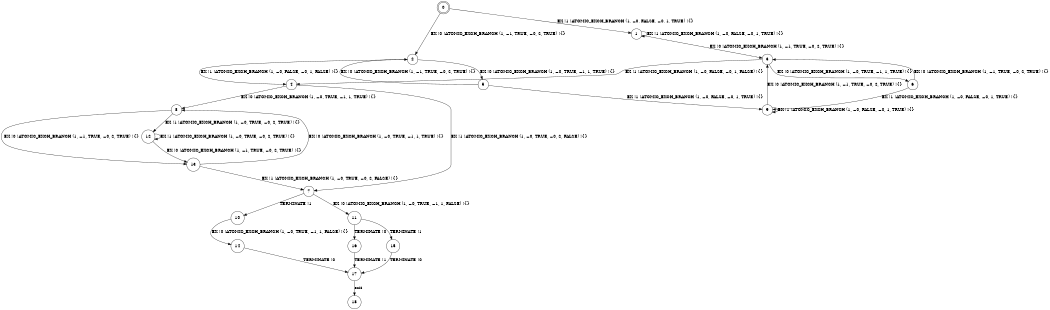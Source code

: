 digraph BCG {
size = "7, 10.5";
center = TRUE;
node [shape = circle];
0 [peripheries = 2];
0 -> 1 [label = "EX !1 !ATOMIC_EXCH_BRANCH (1, +0, FALSE, +0, 1, TRUE) !{}"];
0 -> 2 [label = "EX !0 !ATOMIC_EXCH_BRANCH (1, +1, TRUE, +0, 2, TRUE) !{}"];
1 -> 3 [label = "EX !0 !ATOMIC_EXCH_BRANCH (1, +1, TRUE, +0, 2, TRUE) !{}"];
1 -> 1 [label = "EX !1 !ATOMIC_EXCH_BRANCH (1, +0, FALSE, +0, 1, TRUE) !{}"];
2 -> 4 [label = "EX !1 !ATOMIC_EXCH_BRANCH (1, +0, FALSE, +0, 1, FALSE) !{}"];
2 -> 5 [label = "EX !0 !ATOMIC_EXCH_BRANCH (1, +0, TRUE, +1, 1, TRUE) !{}"];
3 -> 4 [label = "EX !1 !ATOMIC_EXCH_BRANCH (1, +0, FALSE, +0, 1, FALSE) !{}"];
3 -> 6 [label = "EX !0 !ATOMIC_EXCH_BRANCH (1, +0, TRUE, +1, 1, TRUE) !{}"];
4 -> 7 [label = "EX !1 !ATOMIC_EXCH_BRANCH (1, +0, TRUE, +0, 2, FALSE) !{}"];
4 -> 8 [label = "EX !0 !ATOMIC_EXCH_BRANCH (1, +0, TRUE, +1, 1, TRUE) !{}"];
5 -> 9 [label = "EX !1 !ATOMIC_EXCH_BRANCH (1, +0, FALSE, +0, 1, TRUE) !{}"];
5 -> 2 [label = "EX !0 !ATOMIC_EXCH_BRANCH (1, +1, TRUE, +0, 2, TRUE) !{}"];
6 -> 9 [label = "EX !1 !ATOMIC_EXCH_BRANCH (1, +0, FALSE, +0, 1, TRUE) !{}"];
6 -> 3 [label = "EX !0 !ATOMIC_EXCH_BRANCH (1, +1, TRUE, +0, 2, TRUE) !{}"];
7 -> 10 [label = "TERMINATE !1"];
7 -> 11 [label = "EX !0 !ATOMIC_EXCH_BRANCH (1, +0, TRUE, +1, 1, FALSE) !{}"];
8 -> 12 [label = "EX !1 !ATOMIC_EXCH_BRANCH (1, +0, TRUE, +0, 2, TRUE) !{}"];
8 -> 13 [label = "EX !0 !ATOMIC_EXCH_BRANCH (1, +1, TRUE, +0, 2, TRUE) !{}"];
9 -> 9 [label = "EX !1 !ATOMIC_EXCH_BRANCH (1, +0, FALSE, +0, 1, TRUE) !{}"];
9 -> 3 [label = "EX !0 !ATOMIC_EXCH_BRANCH (1, +1, TRUE, +0, 2, TRUE) !{}"];
10 -> 14 [label = "EX !0 !ATOMIC_EXCH_BRANCH (1, +0, TRUE, +1, 1, FALSE) !{}"];
11 -> 15 [label = "TERMINATE !1"];
11 -> 16 [label = "TERMINATE !0"];
12 -> 12 [label = "EX !1 !ATOMIC_EXCH_BRANCH (1, +0, TRUE, +0, 2, TRUE) !{}"];
12 -> 13 [label = "EX !0 !ATOMIC_EXCH_BRANCH (1, +1, TRUE, +0, 2, TRUE) !{}"];
13 -> 7 [label = "EX !1 !ATOMIC_EXCH_BRANCH (1, +0, TRUE, +0, 2, FALSE) !{}"];
13 -> 8 [label = "EX !0 !ATOMIC_EXCH_BRANCH (1, +0, TRUE, +1, 1, TRUE) !{}"];
14 -> 17 [label = "TERMINATE !0"];
15 -> 17 [label = "TERMINATE !0"];
16 -> 17 [label = "TERMINATE !1"];
17 -> 18 [label = "exit"];
}
